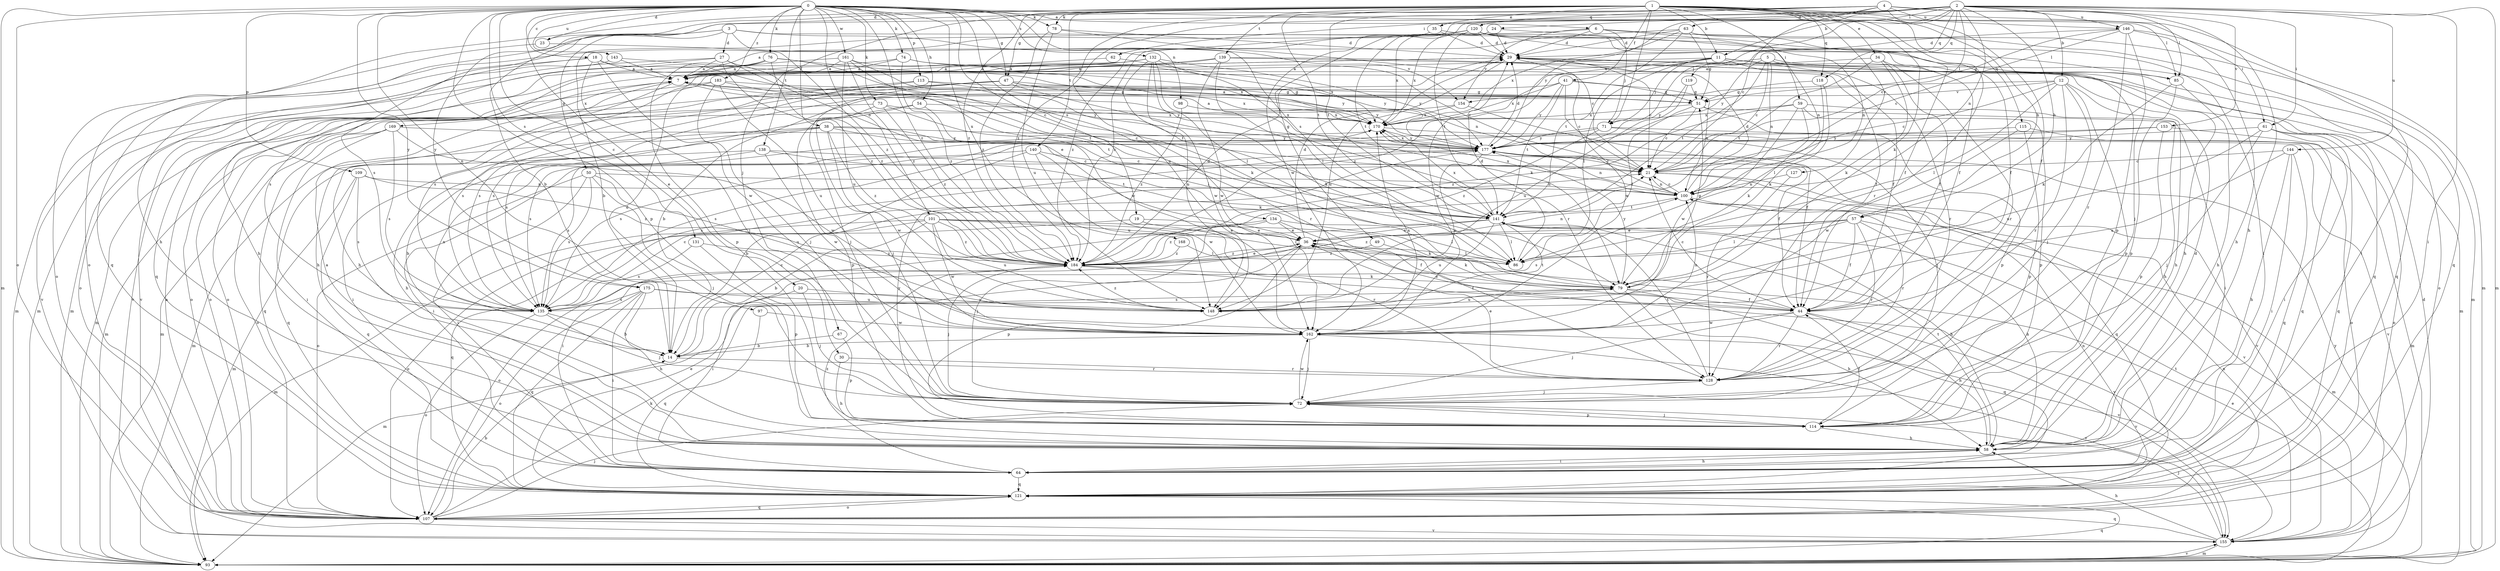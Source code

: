strict digraph  {
0;
1;
2;
3;
4;
5;
6;
7;
11;
12;
14;
18;
19;
20;
21;
23;
24;
27;
29;
30;
34;
35;
36;
38;
41;
44;
47;
49;
50;
51;
54;
57;
58;
59;
61;
62;
63;
64;
67;
71;
72;
73;
74;
76;
78;
79;
85;
86;
93;
97;
98;
100;
101;
107;
109;
113;
114;
115;
118;
119;
120;
121;
127;
128;
131;
132;
134;
135;
138;
139;
140;
141;
143;
144;
146;
148;
153;
154;
155;
161;
162;
168;
169;
170;
175;
177;
183;
184;
0 -> 6  [label=a];
0 -> 18  [label=c];
0 -> 19  [label=c];
0 -> 20  [label=c];
0 -> 23  [label=d];
0 -> 30  [label=e];
0 -> 38  [label=f];
0 -> 47  [label=g];
0 -> 54  [label=h];
0 -> 73  [label=k];
0 -> 74  [label=k];
0 -> 76  [label=k];
0 -> 78  [label=k];
0 -> 85  [label=l];
0 -> 93  [label=m];
0 -> 97  [label=n];
0 -> 98  [label=n];
0 -> 101  [label=o];
0 -> 107  [label=o];
0 -> 109  [label=p];
0 -> 113  [label=p];
0 -> 114  [label=p];
0 -> 131  [label=s];
0 -> 132  [label=s];
0 -> 134  [label=s];
0 -> 138  [label=t];
0 -> 143  [label=u];
0 -> 161  [label=w];
0 -> 168  [label=x];
0 -> 175  [label=y];
0 -> 183  [label=z];
0 -> 184  [label=z];
1 -> 11  [label=b];
1 -> 23  [label=d];
1 -> 34  [label=e];
1 -> 35  [label=e];
1 -> 41  [label=f];
1 -> 47  [label=g];
1 -> 57  [label=h];
1 -> 59  [label=i];
1 -> 61  [label=i];
1 -> 67  [label=j];
1 -> 71  [label=j];
1 -> 78  [label=k];
1 -> 79  [label=k];
1 -> 93  [label=m];
1 -> 107  [label=o];
1 -> 115  [label=q];
1 -> 118  [label=q];
1 -> 127  [label=r];
1 -> 128  [label=r];
1 -> 139  [label=t];
1 -> 140  [label=t];
1 -> 141  [label=t];
1 -> 184  [label=z];
2 -> 11  [label=b];
2 -> 12  [label=b];
2 -> 21  [label=c];
2 -> 24  [label=d];
2 -> 49  [label=g];
2 -> 57  [label=h];
2 -> 61  [label=i];
2 -> 62  [label=i];
2 -> 63  [label=i];
2 -> 64  [label=i];
2 -> 71  [label=j];
2 -> 93  [label=m];
2 -> 100  [label=n];
2 -> 118  [label=q];
2 -> 119  [label=q];
2 -> 144  [label=u];
2 -> 146  [label=u];
2 -> 153  [label=v];
2 -> 162  [label=w];
2 -> 175  [label=y];
2 -> 184  [label=z];
3 -> 27  [label=d];
3 -> 44  [label=f];
3 -> 50  [label=g];
3 -> 58  [label=h];
3 -> 135  [label=s];
3 -> 154  [label=v];
3 -> 141  [label=s];
4 -> 14  [label=b];
4 -> 21  [label=c];
4 -> 44  [label=f];
4 -> 58  [label=h];
4 -> 85  [label=l];
4 -> 120  [label=q];
4 -> 141  [label=t];
4 -> 146  [label=u];
4 -> 148  [label=u];
4 -> 177  [label=y];
5 -> 7  [label=a];
5 -> 21  [label=c];
5 -> 85  [label=l];
5 -> 100  [label=n];
5 -> 121  [label=q];
5 -> 141  [label=t];
5 -> 177  [label=y];
6 -> 29  [label=d];
6 -> 44  [label=f];
6 -> 71  [label=j];
6 -> 85  [label=l];
6 -> 121  [label=q];
6 -> 154  [label=v];
7 -> 51  [label=g];
7 -> 58  [label=h];
7 -> 169  [label=x];
7 -> 177  [label=y];
11 -> 7  [label=a];
11 -> 44  [label=f];
11 -> 58  [label=h];
11 -> 71  [label=j];
11 -> 86  [label=l];
11 -> 107  [label=o];
11 -> 128  [label=r];
11 -> 162  [label=w];
11 -> 184  [label=z];
12 -> 14  [label=b];
12 -> 21  [label=c];
12 -> 58  [label=h];
12 -> 72  [label=j];
12 -> 86  [label=l];
12 -> 114  [label=p];
12 -> 128  [label=r];
12 -> 154  [label=v];
14 -> 21  [label=c];
14 -> 29  [label=d];
14 -> 128  [label=r];
14 -> 170  [label=x];
18 -> 7  [label=a];
18 -> 72  [label=j];
18 -> 93  [label=m];
18 -> 107  [label=o];
18 -> 141  [label=t];
18 -> 162  [label=w];
19 -> 36  [label=e];
19 -> 107  [label=o];
19 -> 128  [label=r];
20 -> 72  [label=j];
20 -> 93  [label=m];
20 -> 148  [label=u];
21 -> 100  [label=n];
21 -> 121  [label=q];
21 -> 155  [label=v];
23 -> 107  [label=o];
23 -> 184  [label=z];
24 -> 29  [label=d];
24 -> 100  [label=n];
24 -> 141  [label=t];
24 -> 170  [label=x];
27 -> 7  [label=a];
27 -> 36  [label=e];
27 -> 93  [label=m];
27 -> 155  [label=v];
27 -> 162  [label=w];
27 -> 184  [label=z];
29 -> 7  [label=a];
29 -> 21  [label=c];
29 -> 121  [label=q];
29 -> 148  [label=u];
29 -> 162  [label=w];
30 -> 58  [label=h];
30 -> 128  [label=r];
34 -> 7  [label=a];
34 -> 44  [label=f];
34 -> 79  [label=k];
34 -> 128  [label=r];
34 -> 141  [label=t];
35 -> 29  [label=d];
35 -> 114  [label=p];
35 -> 184  [label=z];
36 -> 29  [label=d];
36 -> 86  [label=l];
36 -> 100  [label=n];
36 -> 107  [label=o];
36 -> 114  [label=p];
36 -> 155  [label=v];
36 -> 184  [label=z];
38 -> 44  [label=f];
38 -> 58  [label=h];
38 -> 64  [label=i];
38 -> 79  [label=k];
38 -> 93  [label=m];
38 -> 162  [label=w];
38 -> 177  [label=y];
38 -> 184  [label=z];
41 -> 21  [label=c];
41 -> 51  [label=g];
41 -> 100  [label=n];
41 -> 135  [label=s];
41 -> 141  [label=t];
41 -> 170  [label=x];
41 -> 177  [label=y];
44 -> 21  [label=c];
44 -> 36  [label=e];
44 -> 58  [label=h];
44 -> 72  [label=j];
44 -> 128  [label=r];
44 -> 155  [label=v];
44 -> 162  [label=w];
47 -> 51  [label=g];
47 -> 58  [label=h];
47 -> 72  [label=j];
47 -> 79  [label=k];
47 -> 107  [label=o];
47 -> 135  [label=s];
47 -> 170  [label=x];
47 -> 177  [label=y];
49 -> 79  [label=k];
49 -> 184  [label=z];
50 -> 64  [label=i];
50 -> 72  [label=j];
50 -> 100  [label=n];
50 -> 107  [label=o];
50 -> 135  [label=s];
50 -> 148  [label=u];
51 -> 7  [label=a];
51 -> 21  [label=c];
51 -> 64  [label=i];
51 -> 86  [label=l];
51 -> 114  [label=p];
51 -> 170  [label=x];
54 -> 72  [label=j];
54 -> 86  [label=l];
54 -> 135  [label=s];
54 -> 170  [label=x];
57 -> 36  [label=e];
57 -> 44  [label=f];
57 -> 58  [label=h];
57 -> 86  [label=l];
57 -> 93  [label=m];
57 -> 128  [label=r];
57 -> 135  [label=s];
57 -> 184  [label=z];
58 -> 7  [label=a];
58 -> 29  [label=d];
58 -> 64  [label=i];
58 -> 141  [label=t];
59 -> 58  [label=h];
59 -> 79  [label=k];
59 -> 114  [label=p];
59 -> 162  [label=w];
59 -> 170  [label=x];
59 -> 184  [label=z];
61 -> 64  [label=i];
61 -> 72  [label=j];
61 -> 107  [label=o];
61 -> 121  [label=q];
61 -> 148  [label=u];
61 -> 177  [label=y];
62 -> 7  [label=a];
62 -> 170  [label=x];
63 -> 7  [label=a];
63 -> 29  [label=d];
63 -> 51  [label=g];
63 -> 93  [label=m];
63 -> 121  [label=q];
63 -> 141  [label=t];
63 -> 170  [label=x];
64 -> 58  [label=h];
64 -> 121  [label=q];
64 -> 184  [label=z];
67 -> 14  [label=b];
67 -> 114  [label=p];
71 -> 72  [label=j];
71 -> 107  [label=o];
71 -> 135  [label=s];
71 -> 177  [label=y];
71 -> 184  [label=z];
72 -> 114  [label=p];
72 -> 162  [label=w];
73 -> 21  [label=c];
73 -> 93  [label=m];
73 -> 114  [label=p];
73 -> 170  [label=x];
73 -> 184  [label=z];
74 -> 7  [label=a];
74 -> 21  [label=c];
74 -> 121  [label=q];
74 -> 177  [label=y];
74 -> 184  [label=z];
76 -> 7  [label=a];
76 -> 79  [label=k];
76 -> 93  [label=m];
76 -> 114  [label=p];
76 -> 170  [label=x];
76 -> 184  [label=z];
78 -> 21  [label=c];
78 -> 29  [label=d];
78 -> 148  [label=u];
78 -> 184  [label=z];
79 -> 44  [label=f];
79 -> 51  [label=g];
79 -> 58  [label=h];
79 -> 121  [label=q];
79 -> 135  [label=s];
79 -> 148  [label=u];
79 -> 177  [label=y];
85 -> 58  [label=h];
85 -> 79  [label=k];
85 -> 114  [label=p];
86 -> 29  [label=d];
93 -> 36  [label=e];
93 -> 121  [label=q];
93 -> 155  [label=v];
97 -> 121  [label=q];
97 -> 162  [label=w];
98 -> 170  [label=x];
98 -> 184  [label=z];
100 -> 21  [label=c];
100 -> 29  [label=d];
100 -> 128  [label=r];
100 -> 141  [label=t];
100 -> 170  [label=x];
101 -> 14  [label=b];
101 -> 36  [label=e];
101 -> 79  [label=k];
101 -> 86  [label=l];
101 -> 93  [label=m];
101 -> 121  [label=q];
101 -> 148  [label=u];
101 -> 162  [label=w];
101 -> 184  [label=z];
107 -> 7  [label=a];
107 -> 14  [label=b];
107 -> 72  [label=j];
107 -> 79  [label=k];
107 -> 121  [label=q];
107 -> 141  [label=t];
107 -> 155  [label=v];
109 -> 93  [label=m];
109 -> 100  [label=n];
109 -> 121  [label=q];
109 -> 135  [label=s];
109 -> 184  [label=z];
113 -> 51  [label=g];
113 -> 107  [label=o];
113 -> 135  [label=s];
113 -> 177  [label=y];
114 -> 44  [label=f];
114 -> 58  [label=h];
114 -> 72  [label=j];
114 -> 177  [label=y];
115 -> 93  [label=m];
115 -> 114  [label=p];
115 -> 162  [label=w];
115 -> 177  [label=y];
118 -> 51  [label=g];
118 -> 79  [label=k];
118 -> 86  [label=l];
119 -> 51  [label=g];
119 -> 148  [label=u];
119 -> 177  [label=y];
120 -> 14  [label=b];
120 -> 29  [label=d];
120 -> 44  [label=f];
120 -> 64  [label=i];
120 -> 100  [label=n];
120 -> 141  [label=t];
120 -> 170  [label=x];
120 -> 184  [label=z];
121 -> 36  [label=e];
121 -> 100  [label=n];
121 -> 107  [label=o];
127 -> 100  [label=n];
127 -> 128  [label=r];
128 -> 36  [label=e];
128 -> 72  [label=j];
128 -> 141  [label=t];
131 -> 114  [label=p];
131 -> 135  [label=s];
131 -> 184  [label=z];
132 -> 7  [label=a];
132 -> 58  [label=h];
132 -> 79  [label=k];
132 -> 86  [label=l];
132 -> 128  [label=r];
132 -> 148  [label=u];
132 -> 155  [label=v];
132 -> 162  [label=w];
132 -> 177  [label=y];
134 -> 36  [label=e];
134 -> 44  [label=f];
134 -> 64  [label=i];
134 -> 72  [label=j];
134 -> 86  [label=l];
135 -> 14  [label=b];
135 -> 21  [label=c];
135 -> 72  [label=j];
135 -> 107  [label=o];
138 -> 14  [label=b];
138 -> 21  [label=c];
138 -> 121  [label=q];
138 -> 141  [label=t];
138 -> 162  [label=w];
139 -> 7  [label=a];
139 -> 44  [label=f];
139 -> 86  [label=l];
139 -> 93  [label=m];
139 -> 135  [label=s];
139 -> 162  [label=w];
140 -> 14  [label=b];
140 -> 21  [label=c];
140 -> 135  [label=s];
140 -> 148  [label=u];
140 -> 162  [label=w];
141 -> 36  [label=e];
141 -> 58  [label=h];
141 -> 86  [label=l];
141 -> 148  [label=u];
141 -> 170  [label=x];
141 -> 184  [label=z];
143 -> 7  [label=a];
143 -> 100  [label=n];
143 -> 155  [label=v];
144 -> 21  [label=c];
144 -> 58  [label=h];
144 -> 64  [label=i];
144 -> 121  [label=q];
144 -> 148  [label=u];
146 -> 21  [label=c];
146 -> 29  [label=d];
146 -> 51  [label=g];
146 -> 58  [label=h];
146 -> 64  [label=i];
146 -> 72  [label=j];
146 -> 128  [label=r];
148 -> 141  [label=t];
148 -> 184  [label=z];
153 -> 114  [label=p];
153 -> 121  [label=q];
153 -> 135  [label=s];
153 -> 177  [label=y];
154 -> 44  [label=f];
154 -> 93  [label=m];
154 -> 170  [label=x];
155 -> 29  [label=d];
155 -> 58  [label=h];
155 -> 72  [label=j];
155 -> 93  [label=m];
155 -> 100  [label=n];
155 -> 121  [label=q];
155 -> 177  [label=y];
161 -> 7  [label=a];
161 -> 128  [label=r];
161 -> 135  [label=s];
161 -> 141  [label=t];
161 -> 148  [label=u];
161 -> 177  [label=y];
161 -> 184  [label=z];
162 -> 14  [label=b];
162 -> 72  [label=j];
162 -> 100  [label=n];
162 -> 155  [label=v];
162 -> 170  [label=x];
168 -> 86  [label=l];
168 -> 184  [label=z];
169 -> 64  [label=i];
169 -> 107  [label=o];
169 -> 121  [label=q];
169 -> 135  [label=s];
169 -> 162  [label=w];
169 -> 177  [label=y];
170 -> 7  [label=a];
170 -> 135  [label=s];
170 -> 155  [label=v];
170 -> 177  [label=y];
175 -> 58  [label=h];
175 -> 64  [label=i];
175 -> 107  [label=o];
175 -> 121  [label=q];
175 -> 135  [label=s];
175 -> 148  [label=u];
175 -> 155  [label=v];
177 -> 21  [label=c];
177 -> 29  [label=d];
177 -> 64  [label=i];
177 -> 100  [label=n];
177 -> 135  [label=s];
177 -> 148  [label=u];
177 -> 155  [label=v];
177 -> 170  [label=x];
183 -> 51  [label=g];
183 -> 72  [label=j];
183 -> 93  [label=m];
183 -> 107  [label=o];
183 -> 141  [label=t];
183 -> 148  [label=u];
184 -> 29  [label=d];
184 -> 36  [label=e];
184 -> 44  [label=f];
184 -> 64  [label=i];
184 -> 72  [label=j];
184 -> 79  [label=k];
}
